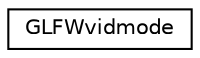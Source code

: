 digraph "Graphical Class Hierarchy"
{
  edge [fontname="Helvetica",fontsize="10",labelfontname="Helvetica",labelfontsize="10"];
  node [fontname="Helvetica",fontsize="10",shape=record];
  rankdir="LR";
  Node0 [label="GLFWvidmode",height=0.2,width=0.4,color="black", fillcolor="white", style="filled",URL="$struct_g_l_f_wvidmode.html",tooltip="Video mode type. "];
}

